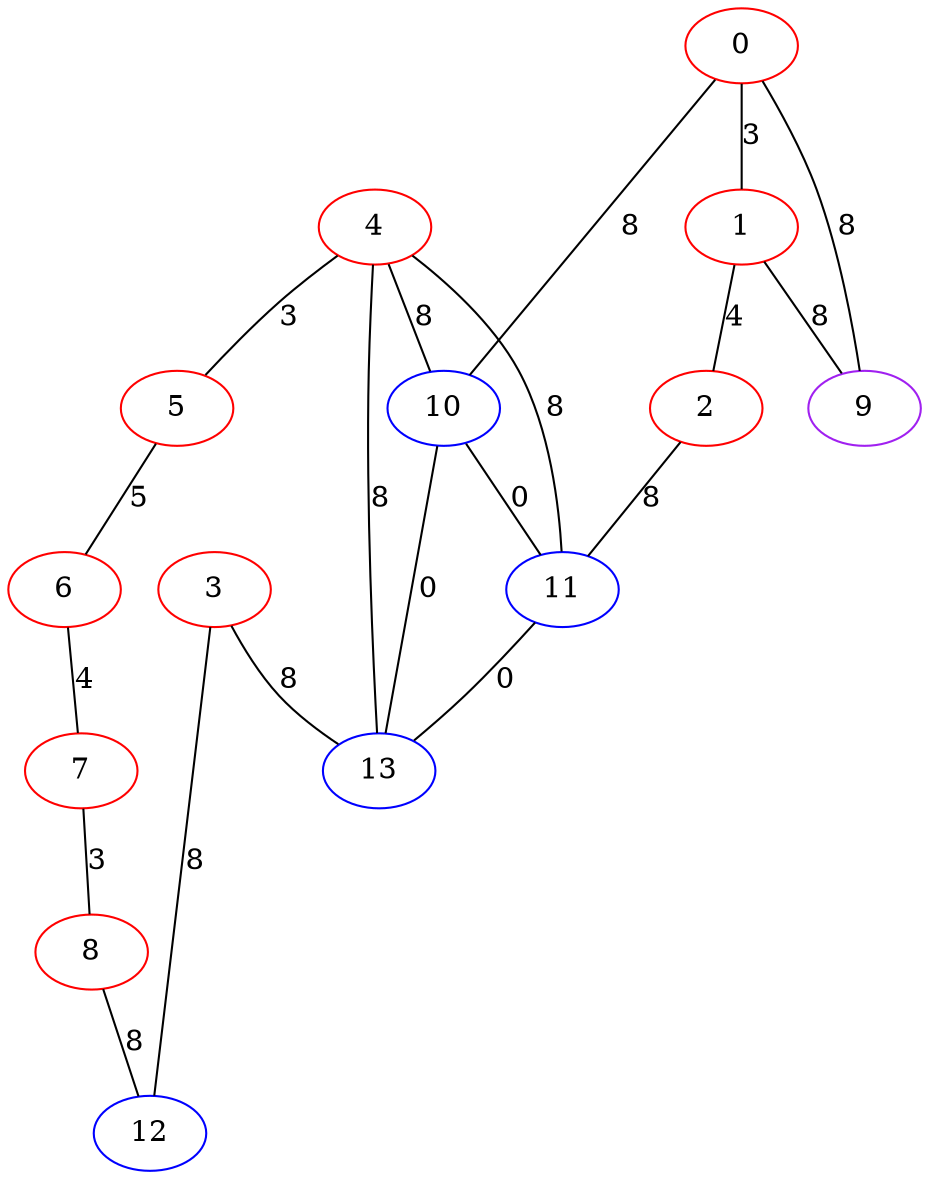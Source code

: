 graph "" {
0 [color=red, weight=1];
1 [color=red, weight=1];
2 [color=red, weight=1];
3 [color=red, weight=1];
4 [color=red, weight=1];
5 [color=red, weight=1];
6 [color=red, weight=1];
7 [color=red, weight=1];
8 [color=red, weight=1];
9 [color=purple, weight=4];
10 [color=blue, weight=3];
11 [color=blue, weight=3];
12 [color=blue, weight=3];
13 [color=blue, weight=3];
0 -- 1  [key=0, label=3];
0 -- 10  [key=0, label=8];
0 -- 9  [key=0, label=8];
1 -- 9  [key=0, label=8];
1 -- 2  [key=0, label=4];
2 -- 11  [key=0, label=8];
3 -- 12  [key=0, label=8];
3 -- 13  [key=0, label=8];
4 -- 10  [key=0, label=8];
4 -- 11  [key=0, label=8];
4 -- 5  [key=0, label=3];
4 -- 13  [key=0, label=8];
5 -- 6  [key=0, label=5];
6 -- 7  [key=0, label=4];
7 -- 8  [key=0, label=3];
8 -- 12  [key=0, label=8];
10 -- 11  [key=0, label=0];
10 -- 13  [key=0, label=0];
11 -- 13  [key=0, label=0];
}
